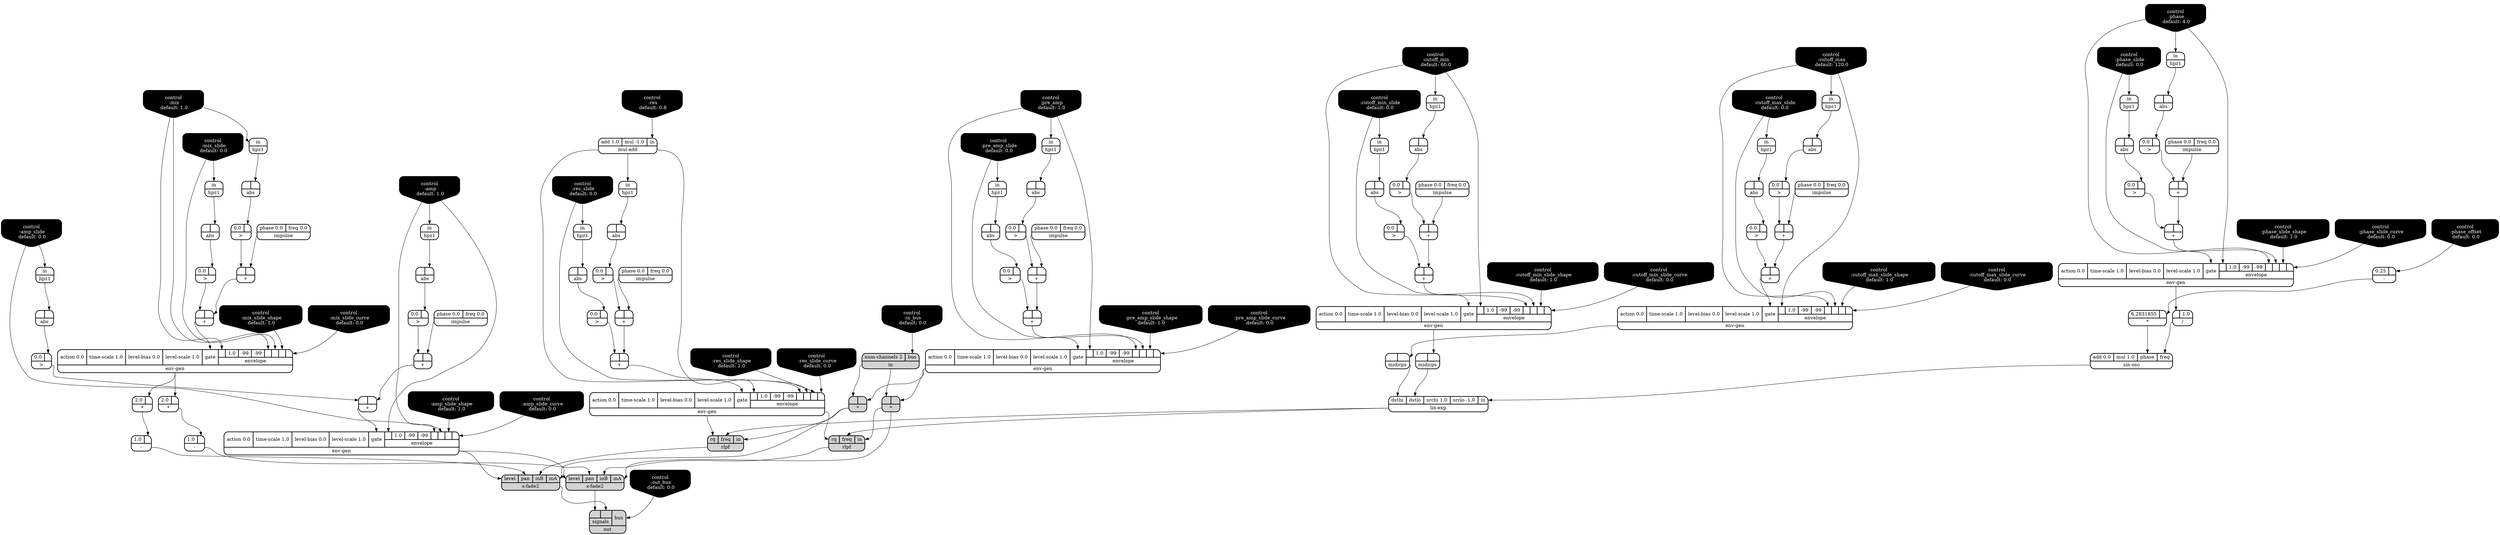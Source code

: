 digraph synthdef {
63 [label = "{{ <b> 6.2831855|<a> } |<__UG_NAME__>* }" style="bold, rounded" shape=record rankdir=LR];
88 [label = "{{ <b> 2.0|<a> } |<__UG_NAME__>* }" style="bold, rounded" shape=record rankdir=LR];
110 [label = "{{ <b> |<a> } |<__UG_NAME__>* }" style="filled, bold, rounded"  shape=record rankdir=LR];
113 [label = "{{ <b> 2.0|<a> } |<__UG_NAME__>* }" style="bold, rounded" shape=record rankdir=LR];
116 [label = "{{ <b> |<a> } |<__UG_NAME__>* }" style="filled, bold, rounded"  shape=record rankdir=LR];
37 [label = "{{ <b> |<a> } |<__UG_NAME__>+ }" style="bold, rounded" shape=record rankdir=LR];
41 [label = "{{ <b> |<a> } |<__UG_NAME__>+ }" style="bold, rounded" shape=record rankdir=LR];
50 [label = "{{ <b> |<a> } |<__UG_NAME__>+ }" style="bold, rounded" shape=record rankdir=LR];
54 [label = "{{ <b> |<a> } |<__UG_NAME__>+ }" style="bold, rounded" shape=record rankdir=LR];
58 [label = "{{ <b> |<a> } |<__UG_NAME__>+ }" style="bold, rounded" shape=record rankdir=LR];
60 [label = "{{ <b> |<a> } |<__UG_NAME__>+ }" style="bold, rounded" shape=record rankdir=LR];
69 [label = "{{ <b> |<a> } |<__UG_NAME__>+ }" style="bold, rounded" shape=record rankdir=LR];
73 [label = "{{ <b> |<a> } |<__UG_NAME__>+ }" style="bold, rounded" shape=record rankdir=LR];
82 [label = "{{ <b> |<a> } |<__UG_NAME__>+ }" style="bold, rounded" shape=record rankdir=LR];
86 [label = "{{ <b> |<a> } |<__UG_NAME__>+ }" style="bold, rounded" shape=record rankdir=LR];
95 [label = "{{ <b> |<a> } |<__UG_NAME__>+ }" style="bold, rounded" shape=record rankdir=LR];
98 [label = "{{ <b> |<a> } |<__UG_NAME__>+ }" style="bold, rounded" shape=record rankdir=LR];
103 [label = "{{ <b> |<a> } |<__UG_NAME__>+ }" style="bold, rounded" shape=record rankdir=LR];
106 [label = "{{ <b> |<a> } |<__UG_NAME__>+ }" style="bold, rounded" shape=record rankdir=LR];
31 [label = "{{ <b> 0.25|<a> } |<__UG_NAME__>- }" style="bold, rounded" shape=record rankdir=LR];
114 [label = "{{ <b> 1.0|<a> } |<__UG_NAME__>- }" style="bold, rounded" shape=record rankdir=LR];
118 [label = "{{ <b> 1.0|<a> } |<__UG_NAME__>- }" style="bold, rounded" shape=record rankdir=LR];
62 [label = "{{ <b> |<a> 1.0} |<__UG_NAME__>/ }" style="bold, rounded" shape=record rankdir=LR];
36 [label = "{{ <b> 0.0|<a> } |<__UG_NAME__>\> }" style="bold, rounded" shape=record rankdir=LR];
40 [label = "{{ <b> 0.0|<a> } |<__UG_NAME__>\> }" style="bold, rounded" shape=record rankdir=LR];
49 [label = "{{ <b> 0.0|<a> } |<__UG_NAME__>\> }" style="bold, rounded" shape=record rankdir=LR];
53 [label = "{{ <b> 0.0|<a> } |<__UG_NAME__>\> }" style="bold, rounded" shape=record rankdir=LR];
57 [label = "{{ <b> 0.0|<a> } |<__UG_NAME__>\> }" style="bold, rounded" shape=record rankdir=LR];
59 [label = "{{ <b> 0.0|<a> } |<__UG_NAME__>\> }" style="bold, rounded" shape=record rankdir=LR];
68 [label = "{{ <b> 0.0|<a> } |<__UG_NAME__>\> }" style="bold, rounded" shape=record rankdir=LR];
72 [label = "{{ <b> 0.0|<a> } |<__UG_NAME__>\> }" style="bold, rounded" shape=record rankdir=LR];
81 [label = "{{ <b> 0.0|<a> } |<__UG_NAME__>\> }" style="bold, rounded" shape=record rankdir=LR];
85 [label = "{{ <b> 0.0|<a> } |<__UG_NAME__>\> }" style="bold, rounded" shape=record rankdir=LR];
94 [label = "{{ <b> 0.0|<a> } |<__UG_NAME__>\> }" style="bold, rounded" shape=record rankdir=LR];
97 [label = "{{ <b> 0.0|<a> } |<__UG_NAME__>\> }" style="bold, rounded" shape=record rankdir=LR];
102 [label = "{{ <b> 0.0|<a> } |<__UG_NAME__>\> }" style="bold, rounded" shape=record rankdir=LR];
105 [label = "{{ <b> 0.0|<a> } |<__UG_NAME__>\> }" style="bold, rounded" shape=record rankdir=LR];
35 [label = "{{ <b> |<a> } |<__UG_NAME__>abs }" style="bold, rounded" shape=record rankdir=LR];
39 [label = "{{ <b> |<a> } |<__UG_NAME__>abs }" style="bold, rounded" shape=record rankdir=LR];
44 [label = "{{ <b> |<a> } |<__UG_NAME__>abs }" style="bold, rounded" shape=record rankdir=LR];
45 [label = "{{ <b> |<a> } |<__UG_NAME__>abs }" style="bold, rounded" shape=record rankdir=LR];
48 [label = "{{ <b> |<a> } |<__UG_NAME__>abs }" style="bold, rounded" shape=record rankdir=LR];
52 [label = "{{ <b> |<a> } |<__UG_NAME__>abs }" style="bold, rounded" shape=record rankdir=LR];
67 [label = "{{ <b> |<a> } |<__UG_NAME__>abs }" style="bold, rounded" shape=record rankdir=LR];
71 [label = "{{ <b> |<a> } |<__UG_NAME__>abs }" style="bold, rounded" shape=record rankdir=LR];
80 [label = "{{ <b> |<a> } |<__UG_NAME__>abs }" style="bold, rounded" shape=record rankdir=LR];
84 [label = "{{ <b> |<a> } |<__UG_NAME__>abs }" style="bold, rounded" shape=record rankdir=LR];
93 [label = "{{ <b> |<a> } |<__UG_NAME__>abs }" style="bold, rounded" shape=record rankdir=LR];
96 [label = "{{ <b> |<a> } |<__UG_NAME__>abs }" style="bold, rounded" shape=record rankdir=LR];
101 [label = "{{ <b> |<a> } |<__UG_NAME__>abs }" style="bold, rounded" shape=record rankdir=LR];
104 [label = "{{ <b> |<a> } |<__UG_NAME__>abs }" style="bold, rounded" shape=record rankdir=LR];
0 [label = "control
 :amp
 default: 1.0" shape=invhouse style="rounded, filled, bold" fillcolor=black fontcolor=white ]; 
1 [label = "control
 :amp_slide
 default: 0.0" shape=invhouse style="rounded, filled, bold" fillcolor=black fontcolor=white ]; 
2 [label = "control
 :amp_slide_shape
 default: 1.0" shape=invhouse style="rounded, filled, bold" fillcolor=black fontcolor=white ]; 
3 [label = "control
 :amp_slide_curve
 default: 0.0" shape=invhouse style="rounded, filled, bold" fillcolor=black fontcolor=white ]; 
4 [label = "control
 :mix
 default: 1.0" shape=invhouse style="rounded, filled, bold" fillcolor=black fontcolor=white ]; 
5 [label = "control
 :mix_slide
 default: 0.0" shape=invhouse style="rounded, filled, bold" fillcolor=black fontcolor=white ]; 
6 [label = "control
 :mix_slide_shape
 default: 1.0" shape=invhouse style="rounded, filled, bold" fillcolor=black fontcolor=white ]; 
7 [label = "control
 :mix_slide_curve
 default: 0.0" shape=invhouse style="rounded, filled, bold" fillcolor=black fontcolor=white ]; 
8 [label = "control
 :pre_amp
 default: 1.0" shape=invhouse style="rounded, filled, bold" fillcolor=black fontcolor=white ]; 
9 [label = "control
 :pre_amp_slide
 default: 0.0" shape=invhouse style="rounded, filled, bold" fillcolor=black fontcolor=white ]; 
10 [label = "control
 :pre_amp_slide_shape
 default: 1.0" shape=invhouse style="rounded, filled, bold" fillcolor=black fontcolor=white ]; 
11 [label = "control
 :pre_amp_slide_curve
 default: 0.0" shape=invhouse style="rounded, filled, bold" fillcolor=black fontcolor=white ]; 
12 [label = "control
 :phase
 default: 4.0" shape=invhouse style="rounded, filled, bold" fillcolor=black fontcolor=white ]; 
13 [label = "control
 :phase_slide
 default: 0.0" shape=invhouse style="rounded, filled, bold" fillcolor=black fontcolor=white ]; 
14 [label = "control
 :phase_slide_shape
 default: 1.0" shape=invhouse style="rounded, filled, bold" fillcolor=black fontcolor=white ]; 
15 [label = "control
 :phase_slide_curve
 default: 0.0" shape=invhouse style="rounded, filled, bold" fillcolor=black fontcolor=white ]; 
16 [label = "control
 :phase_offset
 default: 0.0" shape=invhouse style="rounded, filled, bold" fillcolor=black fontcolor=white ]; 
17 [label = "control
 :cutoff_min
 default: 60.0" shape=invhouse style="rounded, filled, bold" fillcolor=black fontcolor=white ]; 
18 [label = "control
 :cutoff_min_slide
 default: 0.0" shape=invhouse style="rounded, filled, bold" fillcolor=black fontcolor=white ]; 
19 [label = "control
 :cutoff_min_slide_shape
 default: 1.0" shape=invhouse style="rounded, filled, bold" fillcolor=black fontcolor=white ]; 
20 [label = "control
 :cutoff_min_slide_curve
 default: 0.0" shape=invhouse style="rounded, filled, bold" fillcolor=black fontcolor=white ]; 
21 [label = "control
 :cutoff_max
 default: 120.0" shape=invhouse style="rounded, filled, bold" fillcolor=black fontcolor=white ]; 
22 [label = "control
 :cutoff_max_slide
 default: 0.0" shape=invhouse style="rounded, filled, bold" fillcolor=black fontcolor=white ]; 
23 [label = "control
 :cutoff_max_slide_shape
 default: 1.0" shape=invhouse style="rounded, filled, bold" fillcolor=black fontcolor=white ]; 
24 [label = "control
 :cutoff_max_slide_curve
 default: 0.0" shape=invhouse style="rounded, filled, bold" fillcolor=black fontcolor=white ]; 
25 [label = "control
 :res
 default: 0.8" shape=invhouse style="rounded, filled, bold" fillcolor=black fontcolor=white ]; 
26 [label = "control
 :res_slide
 default: 0.0" shape=invhouse style="rounded, filled, bold" fillcolor=black fontcolor=white ]; 
27 [label = "control
 :res_slide_shape
 default: 1.0" shape=invhouse style="rounded, filled, bold" fillcolor=black fontcolor=white ]; 
28 [label = "control
 :res_slide_curve
 default: 0.0" shape=invhouse style="rounded, filled, bold" fillcolor=black fontcolor=white ]; 
29 [label = "control
 :in_bus
 default: 0.0" shape=invhouse style="rounded, filled, bold" fillcolor=black fontcolor=white ]; 
30 [label = "control
 :out_bus
 default: 0.0" shape=invhouse style="rounded, filled, bold" fillcolor=black fontcolor=white ]; 
55 [label = "{{ <action> action 0.0|<time____scale> time-scale 1.0|<level____bias> level-bias 0.0|<level____scale> level-scale 1.0|<gate> gate|{{<envelope___control___0>|1.0|-99|-99|<envelope___control___4>|<envelope___control___5>|<envelope___control___6>|<envelope___control___7>}|envelope}} |<__UG_NAME__>env-gen }" style="bold, rounded" shape=record rankdir=LR];
61 [label = "{{ <action> action 0.0|<time____scale> time-scale 1.0|<level____bias> level-bias 0.0|<level____scale> level-scale 1.0|<gate> gate|{{<envelope___control___0>|1.0|-99|-99|<envelope___control___4>|<envelope___control___5>|<envelope___control___6>|<envelope___control___7>}|envelope}} |<__UG_NAME__>env-gen }" style="bold, rounded" shape=record rankdir=LR];
74 [label = "{{ <action> action 0.0|<time____scale> time-scale 1.0|<level____bias> level-bias 0.0|<level____scale> level-scale 1.0|<gate> gate|{{<envelope___control___0>|1.0|-99|-99|<envelope___control___4>|<envelope___control___5>|<envelope___control___6>|<envelope___control___7>}|envelope}} |<__UG_NAME__>env-gen }" style="bold, rounded" shape=record rankdir=LR];
87 [label = "{{ <action> action 0.0|<time____scale> time-scale 1.0|<level____bias> level-bias 0.0|<level____scale> level-scale 1.0|<gate> gate|{{<envelope___control___0>|1.0|-99|-99|<envelope___control___4>|<envelope___control___5>|<envelope___control___6>|<envelope___control___7>}|envelope}} |<__UG_NAME__>env-gen }" style="bold, rounded" shape=record rankdir=LR];
107 [label = "{{ <action> action 0.0|<time____scale> time-scale 1.0|<level____bias> level-bias 0.0|<level____scale> level-scale 1.0|<gate> gate|{{<envelope___control___0>|1.0|-99|-99|<envelope___control___4>|<envelope___control___5>|<envelope___control___6>|<envelope___control___7>}|envelope}} |<__UG_NAME__>env-gen }" style="bold, rounded" shape=record rankdir=LR];
108 [label = "{{ <action> action 0.0|<time____scale> time-scale 1.0|<level____bias> level-bias 0.0|<level____scale> level-scale 1.0|<gate> gate|{{<envelope___control___0>|1.0|-99|-99|<envelope___control___4>|<envelope___control___5>|<envelope___control___6>|<envelope___control___7>}|envelope}} |<__UG_NAME__>env-gen }" style="bold, rounded" shape=record rankdir=LR];
111 [label = "{{ <action> action 0.0|<time____scale> time-scale 1.0|<level____bias> level-bias 0.0|<level____scale> level-scale 1.0|<gate> gate|{{<envelope___mul____add___0>|1.0|-99|-99|<envelope___mul____add___4>|<envelope___control___5>|<envelope___control___6>|<envelope___control___7>}|envelope}} |<__UG_NAME__>env-gen }" style="bold, rounded" shape=record rankdir=LR];
34 [label = "{{ <in> in} |<__UG_NAME__>hpz1 }" style="bold, rounded" shape=record rankdir=LR];
38 [label = "{{ <in> in} |<__UG_NAME__>hpz1 }" style="bold, rounded" shape=record rankdir=LR];
42 [label = "{{ <in> in} |<__UG_NAME__>hpz1 }" style="bold, rounded" shape=record rankdir=LR];
43 [label = "{{ <in> in} |<__UG_NAME__>hpz1 }" style="bold, rounded" shape=record rankdir=LR];
47 [label = "{{ <in> in} |<__UG_NAME__>hpz1 }" style="bold, rounded" shape=record rankdir=LR];
51 [label = "{{ <in> in} |<__UG_NAME__>hpz1 }" style="bold, rounded" shape=record rankdir=LR];
66 [label = "{{ <in> in} |<__UG_NAME__>hpz1 }" style="bold, rounded" shape=record rankdir=LR];
70 [label = "{{ <in> in} |<__UG_NAME__>hpz1 }" style="bold, rounded" shape=record rankdir=LR];
79 [label = "{{ <in> in} |<__UG_NAME__>hpz1 }" style="bold, rounded" shape=record rankdir=LR];
83 [label = "{{ <in> in} |<__UG_NAME__>hpz1 }" style="bold, rounded" shape=record rankdir=LR];
89 [label = "{{ <in> in} |<__UG_NAME__>hpz1 }" style="bold, rounded" shape=record rankdir=LR];
90 [label = "{{ <in> in} |<__UG_NAME__>hpz1 }" style="bold, rounded" shape=record rankdir=LR];
92 [label = "{{ <in> in} |<__UG_NAME__>hpz1 }" style="bold, rounded" shape=record rankdir=LR];
100 [label = "{{ <in> in} |<__UG_NAME__>hpz1 }" style="bold, rounded" shape=record rankdir=LR];
32 [label = "{{ <phase> phase 0.0|<freq> freq 0.0} |<__UG_NAME__>impulse }" style="bold, rounded" shape=record rankdir=LR];
46 [label = "{{ <phase> phase 0.0|<freq> freq 0.0} |<__UG_NAME__>impulse }" style="bold, rounded" shape=record rankdir=LR];
56 [label = "{{ <phase> phase 0.0|<freq> freq 0.0} |<__UG_NAME__>impulse }" style="bold, rounded" shape=record rankdir=LR];
65 [label = "{{ <phase> phase 0.0|<freq> freq 0.0} |<__UG_NAME__>impulse }" style="bold, rounded" shape=record rankdir=LR];
78 [label = "{{ <phase> phase 0.0|<freq> freq 0.0} |<__UG_NAME__>impulse }" style="bold, rounded" shape=record rankdir=LR];
91 [label = "{{ <phase> phase 0.0|<freq> freq 0.0} |<__UG_NAME__>impulse }" style="bold, rounded" shape=record rankdir=LR];
99 [label = "{{ <phase> phase 0.0|<freq> freq 0.0} |<__UG_NAME__>impulse }" style="bold, rounded" shape=record rankdir=LR];
109 [label = "{{ <num____channels> num-channels 2|<bus> bus} |<__UG_NAME__>in }" style="filled, bold, rounded"  shape=record rankdir=LR];
77 [label = "{{ <dsthi> dsthi|<dstlo> dstlo|<srchi> srchi 1.0|<srclo> srclo -1.0|<in> in} |<__UG_NAME__>lin-exp }" style="bold, rounded" shape=record rankdir=LR];
75 [label = "{{ <b> |<a> } |<__UG_NAME__>midicps }" style="bold, rounded" shape=record rankdir=LR];
76 [label = "{{ <b> |<a> } |<__UG_NAME__>midicps }" style="bold, rounded" shape=record rankdir=LR];
33 [label = "{{ <add> add 1.0|<mul> mul -1.0|<in> in} |<__UG_NAME__>mul-add }" style="bold, rounded" shape=record rankdir=LR];
120 [label = "{{ {{<signals___x____fade2___0>|<signals___x____fade2___1>}|signals}|<bus> bus} |<__UG_NAME__>out }" style="filled, bold, rounded"  shape=record rankdir=LR];
112 [label = "{{ <rq> rq|<freq> freq|<in> in} |<__UG_NAME__>rlpf }" style="filled, bold, rounded"  shape=record rankdir=LR];
117 [label = "{{ <rq> rq|<freq> freq|<in> in} |<__UG_NAME__>rlpf }" style="filled, bold, rounded"  shape=record rankdir=LR];
64 [label = "{{ <add> add 0.0|<mul> mul 1.0|<phase> phase|<freq> freq} |<__UG_NAME__>sin-osc }" style="bold, rounded" shape=record rankdir=LR];
115 [label = "{{ <level> level|<pan> pan|<inb> inB|<ina> inA} |<__UG_NAME__>x-fade2 }" style="filled, bold, rounded"  shape=record rankdir=LR];
119 [label = "{{ <level> level|<pan> pan|<inb> inB|<ina> inA} |<__UG_NAME__>x-fade2 }" style="filled, bold, rounded"  shape=record rankdir=LR];

31:__UG_NAME__ -> 63:a ;
87:__UG_NAME__ -> 88:a ;
108:__UG_NAME__ -> 110:a ;
109:__UG_NAME__ -> 110:b ;
87:__UG_NAME__ -> 113:a ;
108:__UG_NAME__ -> 116:a ;
109:__UG_NAME__ -> 116:b ;
32:__UG_NAME__ -> 37:a ;
36:__UG_NAME__ -> 37:b ;
37:__UG_NAME__ -> 41:a ;
40:__UG_NAME__ -> 41:b ;
46:__UG_NAME__ -> 50:a ;
49:__UG_NAME__ -> 50:b ;
50:__UG_NAME__ -> 54:a ;
53:__UG_NAME__ -> 54:b ;
56:__UG_NAME__ -> 58:a ;
57:__UG_NAME__ -> 58:b ;
58:__UG_NAME__ -> 60:a ;
59:__UG_NAME__ -> 60:b ;
65:__UG_NAME__ -> 69:a ;
68:__UG_NAME__ -> 69:b ;
69:__UG_NAME__ -> 73:a ;
72:__UG_NAME__ -> 73:b ;
78:__UG_NAME__ -> 82:a ;
81:__UG_NAME__ -> 82:b ;
82:__UG_NAME__ -> 86:a ;
85:__UG_NAME__ -> 86:b ;
91:__UG_NAME__ -> 95:a ;
94:__UG_NAME__ -> 95:b ;
95:__UG_NAME__ -> 98:a ;
97:__UG_NAME__ -> 98:b ;
99:__UG_NAME__ -> 103:a ;
102:__UG_NAME__ -> 103:b ;
103:__UG_NAME__ -> 106:a ;
105:__UG_NAME__ -> 106:b ;
16:__UG_NAME__ -> 31:a ;
113:__UG_NAME__ -> 114:a ;
88:__UG_NAME__ -> 118:a ;
61:__UG_NAME__ -> 62:b ;
35:__UG_NAME__ -> 36:a ;
39:__UG_NAME__ -> 40:a ;
48:__UG_NAME__ -> 49:a ;
52:__UG_NAME__ -> 53:a ;
44:__UG_NAME__ -> 57:a ;
45:__UG_NAME__ -> 59:a ;
67:__UG_NAME__ -> 68:a ;
71:__UG_NAME__ -> 72:a ;
80:__UG_NAME__ -> 81:a ;
84:__UG_NAME__ -> 85:a ;
93:__UG_NAME__ -> 94:a ;
96:__UG_NAME__ -> 97:a ;
101:__UG_NAME__ -> 102:a ;
104:__UG_NAME__ -> 105:a ;
34:__UG_NAME__ -> 35:a ;
38:__UG_NAME__ -> 39:a ;
43:__UG_NAME__ -> 44:a ;
42:__UG_NAME__ -> 45:a ;
47:__UG_NAME__ -> 48:a ;
51:__UG_NAME__ -> 52:a ;
66:__UG_NAME__ -> 67:a ;
70:__UG_NAME__ -> 71:a ;
79:__UG_NAME__ -> 80:a ;
83:__UG_NAME__ -> 84:a ;
92:__UG_NAME__ -> 93:a ;
90:__UG_NAME__ -> 96:a ;
100:__UG_NAME__ -> 101:a ;
89:__UG_NAME__ -> 104:a ;
21:__UG_NAME__ -> 55:envelope___control___0 ;
21:__UG_NAME__ -> 55:envelope___control___4 ;
22:__UG_NAME__ -> 55:envelope___control___5 ;
23:__UG_NAME__ -> 55:envelope___control___6 ;
24:__UG_NAME__ -> 55:envelope___control___7 ;
54:__UG_NAME__ -> 55:gate ;
12:__UG_NAME__ -> 61:envelope___control___0 ;
12:__UG_NAME__ -> 61:envelope___control___4 ;
13:__UG_NAME__ -> 61:envelope___control___5 ;
14:__UG_NAME__ -> 61:envelope___control___6 ;
15:__UG_NAME__ -> 61:envelope___control___7 ;
60:__UG_NAME__ -> 61:gate ;
17:__UG_NAME__ -> 74:envelope___control___0 ;
17:__UG_NAME__ -> 74:envelope___control___4 ;
18:__UG_NAME__ -> 74:envelope___control___5 ;
19:__UG_NAME__ -> 74:envelope___control___6 ;
20:__UG_NAME__ -> 74:envelope___control___7 ;
73:__UG_NAME__ -> 74:gate ;
4:__UG_NAME__ -> 87:envelope___control___0 ;
4:__UG_NAME__ -> 87:envelope___control___4 ;
5:__UG_NAME__ -> 87:envelope___control___5 ;
6:__UG_NAME__ -> 87:envelope___control___6 ;
7:__UG_NAME__ -> 87:envelope___control___7 ;
86:__UG_NAME__ -> 87:gate ;
0:__UG_NAME__ -> 107:envelope___control___0 ;
0:__UG_NAME__ -> 107:envelope___control___4 ;
1:__UG_NAME__ -> 107:envelope___control___5 ;
2:__UG_NAME__ -> 107:envelope___control___6 ;
3:__UG_NAME__ -> 107:envelope___control___7 ;
106:__UG_NAME__ -> 107:gate ;
8:__UG_NAME__ -> 108:envelope___control___0 ;
8:__UG_NAME__ -> 108:envelope___control___4 ;
9:__UG_NAME__ -> 108:envelope___control___5 ;
10:__UG_NAME__ -> 108:envelope___control___6 ;
11:__UG_NAME__ -> 108:envelope___control___7 ;
98:__UG_NAME__ -> 108:gate ;
33:__UG_NAME__ -> 111:envelope___mul____add___0 ;
33:__UG_NAME__ -> 111:envelope___mul____add___4 ;
26:__UG_NAME__ -> 111:envelope___control___5 ;
27:__UG_NAME__ -> 111:envelope___control___6 ;
28:__UG_NAME__ -> 111:envelope___control___7 ;
41:__UG_NAME__ -> 111:gate ;
33:__UG_NAME__ -> 34:in ;
26:__UG_NAME__ -> 38:in ;
13:__UG_NAME__ -> 42:in ;
12:__UG_NAME__ -> 43:in ;
21:__UG_NAME__ -> 47:in ;
22:__UG_NAME__ -> 51:in ;
17:__UG_NAME__ -> 66:in ;
18:__UG_NAME__ -> 70:in ;
4:__UG_NAME__ -> 79:in ;
5:__UG_NAME__ -> 83:in ;
1:__UG_NAME__ -> 89:in ;
9:__UG_NAME__ -> 90:in ;
8:__UG_NAME__ -> 92:in ;
0:__UG_NAME__ -> 100:in ;
29:__UG_NAME__ -> 109:bus ;
64:__UG_NAME__ -> 77:in ;
75:__UG_NAME__ -> 77:dstlo ;
76:__UG_NAME__ -> 77:dsthi ;
74:__UG_NAME__ -> 75:a ;
55:__UG_NAME__ -> 76:a ;
25:__UG_NAME__ -> 33:in ;
30:__UG_NAME__ -> 120:bus ;
115:__UG_NAME__ -> 120:signals___x____fade2___0 ;
119:__UG_NAME__ -> 120:signals___x____fade2___1 ;
110:__UG_NAME__ -> 112:in ;
77:__UG_NAME__ -> 112:freq ;
111:__UG_NAME__ -> 112:rq ;
116:__UG_NAME__ -> 117:in ;
77:__UG_NAME__ -> 117:freq ;
111:__UG_NAME__ -> 117:rq ;
62:__UG_NAME__ -> 64:freq ;
63:__UG_NAME__ -> 64:phase ;
110:__UG_NAME__ -> 115:ina ;
112:__UG_NAME__ -> 115:inb ;
114:__UG_NAME__ -> 115:pan ;
107:__UG_NAME__ -> 115:level ;
116:__UG_NAME__ -> 119:ina ;
117:__UG_NAME__ -> 119:inb ;
118:__UG_NAME__ -> 119:pan ;
107:__UG_NAME__ -> 119:level ;

}